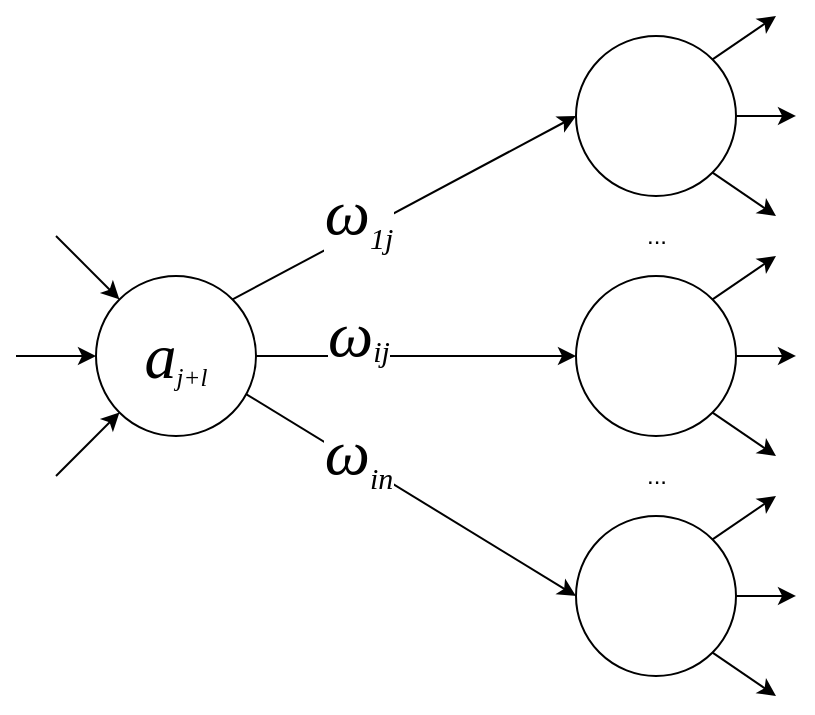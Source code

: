 <mxfile version="17.4.0" type="device"><diagram id="vW43_fuo1uGvx_zX_z6w" name="Page-1"><mxGraphModel dx="677" dy="371" grid="1" gridSize="10" guides="1" tooltips="1" connect="1" arrows="1" fold="1" page="1" pageScale="1" pageWidth="827" pageHeight="1169" math="0" shadow="0"><root><mxCell id="0"/><mxCell id="1" parent="0"/><mxCell id="6XBTQLpJBoHMdurGLEa4-31" style="edgeStyle=none;rounded=0;orthogonalLoop=1;jettySize=auto;html=1;exitX=1;exitY=0.5;exitDx=0;exitDy=0;fontFamily=Times New Roman;fontSize=9;" parent="1" edge="1"><mxGeometry relative="1" as="geometry"><mxPoint x="300" y="360" as="sourcePoint"/><mxPoint x="300" y="360" as="targetPoint"/></mxGeometry></mxCell><mxCell id="6XBTQLpJBoHMdurGLEa4-76" style="edgeStyle=none;rounded=0;orthogonalLoop=1;jettySize=auto;html=1;exitX=0.938;exitY=0.738;exitDx=0;exitDy=0;entryX=0;entryY=0.5;entryDx=0;entryDy=0;fontFamily=Times New Roman;fontSize=15;exitPerimeter=0;" parent="1" edge="1" target="6XBTQLpJBoHMdurGLEa4-68" source="6XBTQLpJBoHMdurGLEa4-64"><mxGeometry relative="1" as="geometry"><mxPoint x="98.284" y="310.004" as="sourcePoint"/><mxPoint x="331.716" y="383.436" as="targetPoint"/></mxGeometry></mxCell><mxCell id="8d27KCJbk2lor1CnSz0p-5" style="edgeStyle=orthogonalEdgeStyle;rounded=0;orthogonalLoop=1;jettySize=auto;html=1;exitX=1;exitY=0.5;exitDx=0;exitDy=0;entryX=0;entryY=0.5;entryDx=0;entryDy=0;" edge="1" parent="1" source="6XBTQLpJBoHMdurGLEa4-64" target="6XBTQLpJBoHMdurGLEa4-69"><mxGeometry relative="1" as="geometry"/></mxCell><mxCell id="8d27KCJbk2lor1CnSz0p-7" style="rounded=0;orthogonalLoop=1;jettySize=auto;html=1;exitX=1;exitY=0;exitDx=0;exitDy=0;entryX=0;entryY=0.5;entryDx=0;entryDy=0;" edge="1" parent="1" source="6XBTQLpJBoHMdurGLEa4-64" target="8d27KCJbk2lor1CnSz0p-6"><mxGeometry relative="1" as="geometry"/></mxCell><mxCell id="6XBTQLpJBoHMdurGLEa4-64" value="&lt;font style=&quot;font-size: 15px&quot;&gt;&lt;font style=&quot;font-size: 32px&quot;&gt;a&lt;/font&gt;&lt;font style=&quot;font-size: 15px&quot;&gt;&lt;sub&gt;j+l&lt;/sub&gt;&lt;/font&gt;&lt;/font&gt;" style="ellipse;whiteSpace=wrap;html=1;aspect=fixed;fontSize=27;fontFamily=Times New Roman;fontStyle=2" parent="1" vertex="1"><mxGeometry x="120" y="280" width="80" height="80" as="geometry"/></mxCell><mxCell id="6XBTQLpJBoHMdurGLEa4-68" value="" style="ellipse;whiteSpace=wrap;html=1;aspect=fixed;fontSize=27;fontFamily=Times New Roman;fontStyle=2" parent="1" vertex="1"><mxGeometry x="360" y="400" width="80" height="80" as="geometry"/></mxCell><mxCell id="6XBTQLpJBoHMdurGLEa4-69" value="" style="ellipse;whiteSpace=wrap;html=1;aspect=fixed;fontSize=27;fontFamily=Times New Roman;fontStyle=2" parent="1" vertex="1"><mxGeometry x="360" y="280" width="80" height="80" as="geometry"/></mxCell><mxCell id="8d27KCJbk2lor1CnSz0p-2" value="" style="endArrow=classic;html=1;rounded=0;entryX=0;entryY=1;entryDx=0;entryDy=0;" edge="1" parent="1" target="6XBTQLpJBoHMdurGLEa4-64"><mxGeometry width="50" height="50" relative="1" as="geometry"><mxPoint x="100" y="380" as="sourcePoint"/><mxPoint x="120" y="350" as="targetPoint"/></mxGeometry></mxCell><mxCell id="8d27KCJbk2lor1CnSz0p-3" value="" style="endArrow=classic;html=1;rounded=0;entryX=0;entryY=0;entryDx=0;entryDy=0;" edge="1" parent="1" target="6XBTQLpJBoHMdurGLEa4-64"><mxGeometry width="50" height="50" relative="1" as="geometry"><mxPoint x="100" y="260" as="sourcePoint"/><mxPoint x="111.716" y="270.004" as="targetPoint"/></mxGeometry></mxCell><mxCell id="8d27KCJbk2lor1CnSz0p-4" value="" style="endArrow=classic;html=1;rounded=0;entryX=0;entryY=0.5;entryDx=0;entryDy=0;" edge="1" parent="1" target="6XBTQLpJBoHMdurGLEa4-64"><mxGeometry width="50" height="50" relative="1" as="geometry"><mxPoint x="80" y="320" as="sourcePoint"/><mxPoint x="111.716" y="304.144" as="targetPoint"/></mxGeometry></mxCell><mxCell id="8d27KCJbk2lor1CnSz0p-10" style="edgeStyle=none;rounded=0;orthogonalLoop=1;jettySize=auto;html=1;exitX=1;exitY=0;exitDx=0;exitDy=0;" edge="1" parent="1" source="8d27KCJbk2lor1CnSz0p-6"><mxGeometry relative="1" as="geometry"><mxPoint x="460" y="150.0" as="targetPoint"/></mxGeometry></mxCell><mxCell id="8d27KCJbk2lor1CnSz0p-11" style="edgeStyle=none;rounded=0;orthogonalLoop=1;jettySize=auto;html=1;exitX=1;exitY=0.5;exitDx=0;exitDy=0;" edge="1" parent="1" source="8d27KCJbk2lor1CnSz0p-6"><mxGeometry relative="1" as="geometry"><mxPoint x="470" y="199.952" as="targetPoint"/></mxGeometry></mxCell><mxCell id="8d27KCJbk2lor1CnSz0p-12" style="edgeStyle=none;rounded=0;orthogonalLoop=1;jettySize=auto;html=1;exitX=1;exitY=1;exitDx=0;exitDy=0;" edge="1" parent="1" source="8d27KCJbk2lor1CnSz0p-6"><mxGeometry relative="1" as="geometry"><mxPoint x="460" y="250" as="targetPoint"/></mxGeometry></mxCell><mxCell id="8d27KCJbk2lor1CnSz0p-6" value="" style="ellipse;whiteSpace=wrap;html=1;aspect=fixed;fontSize=27;fontFamily=Times New Roman;fontStyle=2" vertex="1" parent="1"><mxGeometry x="360" y="160" width="80" height="80" as="geometry"/></mxCell><mxCell id="8d27KCJbk2lor1CnSz0p-9" value="&lt;i style=&quot;font-size: 32px&quot;&gt;&lt;span&gt;&lt;font style=&quot;font-size: 32px&quot;&gt;ω&lt;/font&gt;&lt;font style=&quot;font-size: 32px&quot; size=&quot;1&quot;&gt;&lt;sub style=&quot;font-size: 15px&quot;&gt;1j&lt;/sub&gt;&lt;/font&gt;&lt;/span&gt;&lt;/i&gt;" style="edgeLabel;html=1;align=center;verticalAlign=middle;resizable=0;points=[];fontSize=27;fontFamily=Times New Roman;" vertex="1" connectable="0" parent="1"><mxGeometry x="190.001" y="320.004" as="geometry"><mxPoint x="61" y="-71" as="offset"/></mxGeometry></mxCell><mxCell id="8d27KCJbk2lor1CnSz0p-13" value="..." style="text;html=1;align=center;verticalAlign=middle;resizable=0;points=[];autosize=1;strokeColor=none;fillColor=none;" vertex="1" parent="1"><mxGeometry x="390" y="250" width="20" height="20" as="geometry"/></mxCell><mxCell id="8d27KCJbk2lor1CnSz0p-14" value="..." style="text;html=1;align=center;verticalAlign=middle;resizable=0;points=[];autosize=1;strokeColor=none;fillColor=none;" vertex="1" parent="1"><mxGeometry x="390" y="370" width="20" height="20" as="geometry"/></mxCell><mxCell id="8d27KCJbk2lor1CnSz0p-15" style="edgeStyle=none;rounded=0;orthogonalLoop=1;jettySize=auto;html=1;exitX=1;exitY=0;exitDx=0;exitDy=0;" edge="1" parent="1"><mxGeometry relative="1" as="geometry"><mxPoint x="460" y="270.0" as="targetPoint"/><mxPoint x="428.284" y="291.716" as="sourcePoint"/></mxGeometry></mxCell><mxCell id="8d27KCJbk2lor1CnSz0p-16" style="edgeStyle=none;rounded=0;orthogonalLoop=1;jettySize=auto;html=1;exitX=1;exitY=0.5;exitDx=0;exitDy=0;" edge="1" parent="1"><mxGeometry relative="1" as="geometry"><mxPoint x="470" y="319.952" as="targetPoint"/><mxPoint x="440" y="320" as="sourcePoint"/></mxGeometry></mxCell><mxCell id="8d27KCJbk2lor1CnSz0p-17" style="edgeStyle=none;rounded=0;orthogonalLoop=1;jettySize=auto;html=1;exitX=1;exitY=1;exitDx=0;exitDy=0;" edge="1" parent="1"><mxGeometry relative="1" as="geometry"><mxPoint x="460" y="370" as="targetPoint"/><mxPoint x="428.284" y="348.284" as="sourcePoint"/></mxGeometry></mxCell><mxCell id="8d27KCJbk2lor1CnSz0p-18" style="edgeStyle=none;rounded=0;orthogonalLoop=1;jettySize=auto;html=1;exitX=1;exitY=0;exitDx=0;exitDy=0;" edge="1" parent="1"><mxGeometry relative="1" as="geometry"><mxPoint x="460" y="390" as="targetPoint"/><mxPoint x="428.284" y="411.716" as="sourcePoint"/></mxGeometry></mxCell><mxCell id="8d27KCJbk2lor1CnSz0p-19" style="edgeStyle=none;rounded=0;orthogonalLoop=1;jettySize=auto;html=1;exitX=1;exitY=0.5;exitDx=0;exitDy=0;" edge="1" parent="1"><mxGeometry relative="1" as="geometry"><mxPoint x="470" y="439.952" as="targetPoint"/><mxPoint x="440" y="440" as="sourcePoint"/></mxGeometry></mxCell><mxCell id="8d27KCJbk2lor1CnSz0p-20" style="edgeStyle=none;rounded=0;orthogonalLoop=1;jettySize=auto;html=1;exitX=1;exitY=1;exitDx=0;exitDy=0;" edge="1" parent="1"><mxGeometry relative="1" as="geometry"><mxPoint x="460" y="490" as="targetPoint"/><mxPoint x="428.284" y="468.284" as="sourcePoint"/></mxGeometry></mxCell><mxCell id="8d27KCJbk2lor1CnSz0p-21" value="&lt;i style=&quot;font-size: 32px&quot;&gt;&lt;span&gt;&lt;font style=&quot;font-size: 32px&quot;&gt;ω&lt;/font&gt;&lt;font size=&quot;1&quot;&gt;&lt;sub style=&quot;font-size: 15px&quot;&gt;ij&lt;/sub&gt;&lt;/font&gt;&lt;/span&gt;&lt;/i&gt;" style="edgeLabel;html=1;align=center;verticalAlign=middle;resizable=0;points=[];fontSize=27;fontFamily=Times New Roman;" vertex="1" connectable="0" parent="1"><mxGeometry x="190.001" y="380.004" as="geometry"><mxPoint x="61" y="-71" as="offset"/></mxGeometry></mxCell><mxCell id="8d27KCJbk2lor1CnSz0p-22" value="&lt;i style=&quot;font-size: 32px&quot;&gt;&lt;span&gt;&lt;font style=&quot;font-size: 32px&quot;&gt;ω&lt;/font&gt;&lt;font style=&quot;font-size: 32px&quot; size=&quot;1&quot;&gt;&lt;sub style=&quot;font-size: 15px&quot;&gt;in&lt;/sub&gt;&lt;/font&gt;&lt;/span&gt;&lt;/i&gt;" style="edgeLabel;html=1;align=center;verticalAlign=middle;resizable=0;points=[];fontSize=27;fontFamily=Times New Roman;" vertex="1" connectable="0" parent="1"><mxGeometry x="190.001" y="440.004" as="geometry"><mxPoint x="61" y="-71" as="offset"/></mxGeometry></mxCell></root></mxGraphModel></diagram></mxfile>